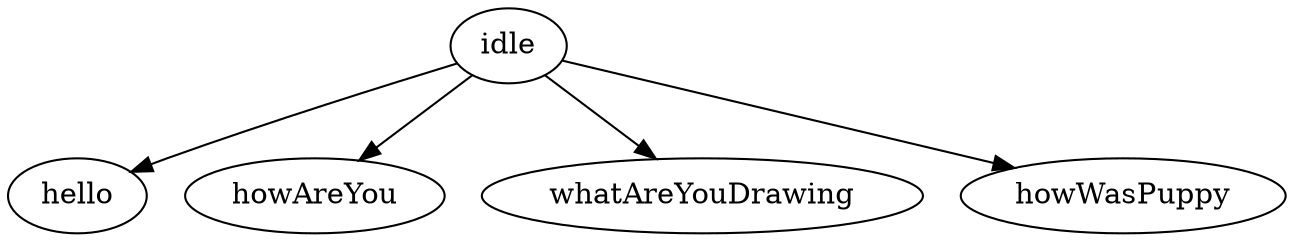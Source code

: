 digraph conversation {
  idle -> hello
  idle -> howAreYou
  idle -> whatAreYouDrawing
  idle -> howWasPuppy
}